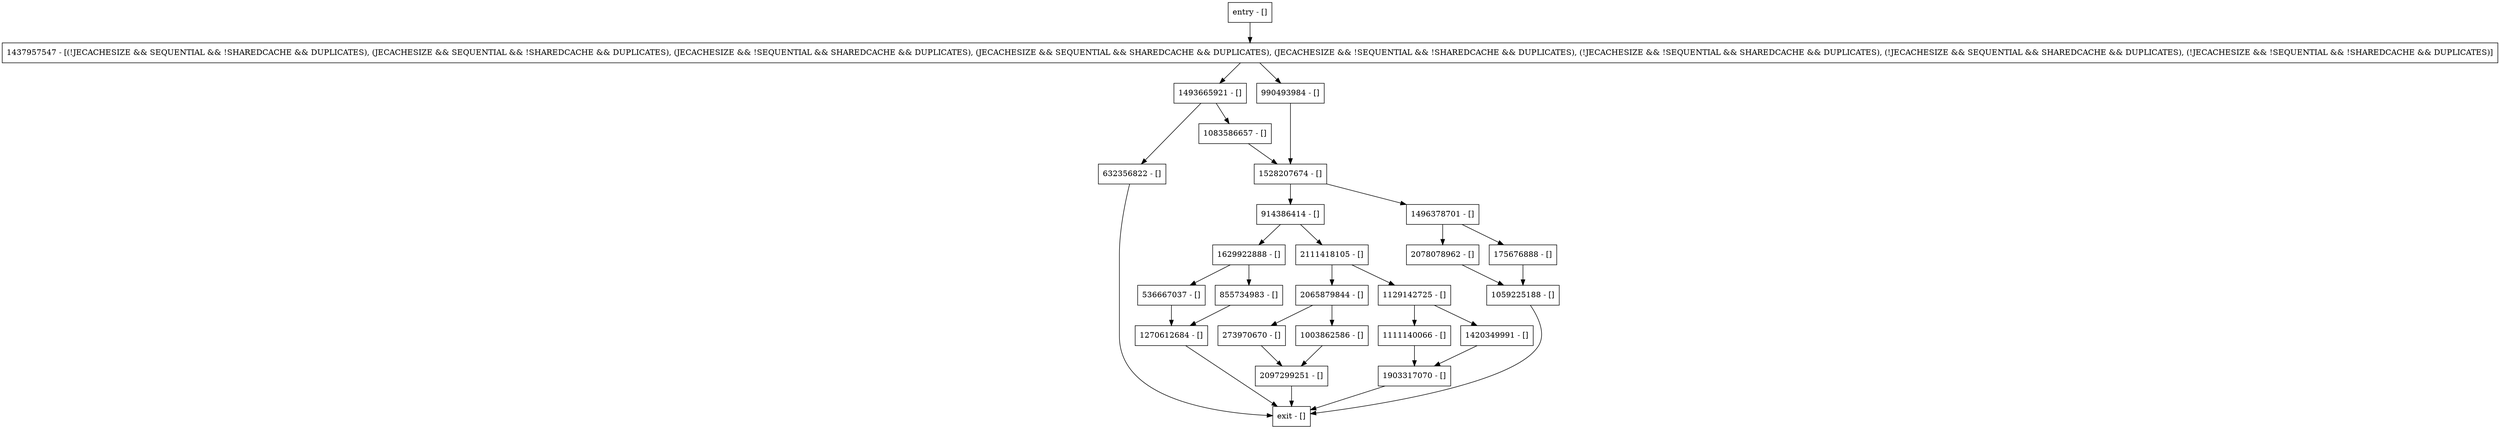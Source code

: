 digraph writeReverseInt {
node [shape=record];
1111140066 [label="1111140066 - []"];
1528207674 [label="1528207674 - []"];
1493665921 [label="1493665921 - []"];
2097299251 [label="2097299251 - []"];
1903317070 [label="1903317070 - []"];
1270612684 [label="1270612684 - []"];
1629922888 [label="1629922888 - []"];
1437957547 [label="1437957547 - [(!JECACHESIZE && SEQUENTIAL && !SHAREDCACHE && DUPLICATES), (JECACHESIZE && SEQUENTIAL && !SHAREDCACHE && DUPLICATES), (JECACHESIZE && !SEQUENTIAL && SHAREDCACHE && DUPLICATES), (JECACHESIZE && SEQUENTIAL && SHAREDCACHE && DUPLICATES), (JECACHESIZE && !SEQUENTIAL && !SHAREDCACHE && DUPLICATES), (!JECACHESIZE && !SEQUENTIAL && SHAREDCACHE && DUPLICATES), (!JECACHESIZE && SEQUENTIAL && SHAREDCACHE && DUPLICATES), (!JECACHESIZE && !SEQUENTIAL && !SHAREDCACHE && DUPLICATES)]"];
2078078962 [label="2078078962 - []"];
536667037 [label="536667037 - []"];
2065879844 [label="2065879844 - []"];
1420349991 [label="1420349991 - []"];
1129142725 [label="1129142725 - []"];
914386414 [label="914386414 - []"];
1059225188 [label="1059225188 - []"];
entry [label="entry - []"];
exit [label="exit - []"];
990493984 [label="990493984 - []"];
1496378701 [label="1496378701 - []"];
273970670 [label="273970670 - []"];
855734983 [label="855734983 - []"];
632356822 [label="632356822 - []"];
175676888 [label="175676888 - []"];
1003862586 [label="1003862586 - []"];
1083586657 [label="1083586657 - []"];
2111418105 [label="2111418105 - []"];
entry;
exit;
1111140066 -> 1903317070;
1528207674 -> 1496378701;
1528207674 -> 914386414;
1493665921 -> 632356822;
1493665921 -> 1083586657;
2097299251 -> exit;
1903317070 -> exit;
1270612684 -> exit;
1629922888 -> 855734983;
1629922888 -> 536667037;
1437957547 -> 990493984;
1437957547 -> 1493665921;
2078078962 -> 1059225188;
536667037 -> 1270612684;
2065879844 -> 273970670;
2065879844 -> 1003862586;
1420349991 -> 1903317070;
1129142725 -> 1111140066;
1129142725 -> 1420349991;
914386414 -> 1629922888;
914386414 -> 2111418105;
1059225188 -> exit;
entry -> 1437957547;
990493984 -> 1528207674;
1496378701 -> 2078078962;
1496378701 -> 175676888;
273970670 -> 2097299251;
855734983 -> 1270612684;
632356822 -> exit;
175676888 -> 1059225188;
1003862586 -> 2097299251;
1083586657 -> 1528207674;
2111418105 -> 1129142725;
2111418105 -> 2065879844;
}
